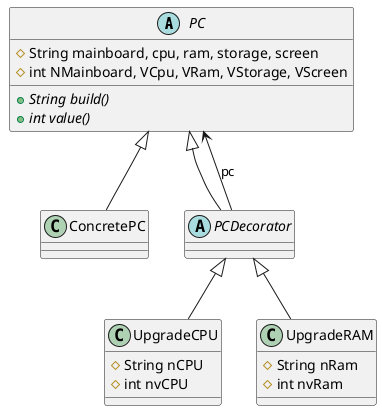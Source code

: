 @startuml

abstract class PC
{
    # String mainboard, cpu, ram, storage, screen
    # int NMainboard, VCpu, VRam, VStorage, VScreen
    +{abstract} String build()
    +{abstract} int value()
}
class ConcretePC
abstract PCDecorator
class UpgradeCPU
{
    # String nCPU
    # int nvCPU
}
class UpgradeRAM
{
    # String nRam
    # int nvRam
}

PC <|-- ConcretePC
PC <|-- PCDecorator
PCDecorator <|-- UpgradeCPU
PCDecorator <|-- UpgradeRAM
PCDecorator --> PC:pc

@enduml